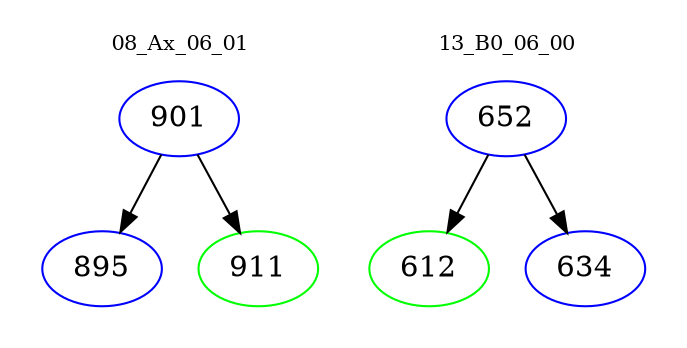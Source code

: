 digraph{
subgraph cluster_0 {
color = white
label = "08_Ax_06_01";
fontsize=10;
T0_901 [label="901", color="blue"]
T0_901 -> T0_895 [color="black"]
T0_895 [label="895", color="blue"]
T0_901 -> T0_911 [color="black"]
T0_911 [label="911", color="green"]
}
subgraph cluster_1 {
color = white
label = "13_B0_06_00";
fontsize=10;
T1_652 [label="652", color="blue"]
T1_652 -> T1_612 [color="black"]
T1_612 [label="612", color="green"]
T1_652 -> T1_634 [color="black"]
T1_634 [label="634", color="blue"]
}
}
